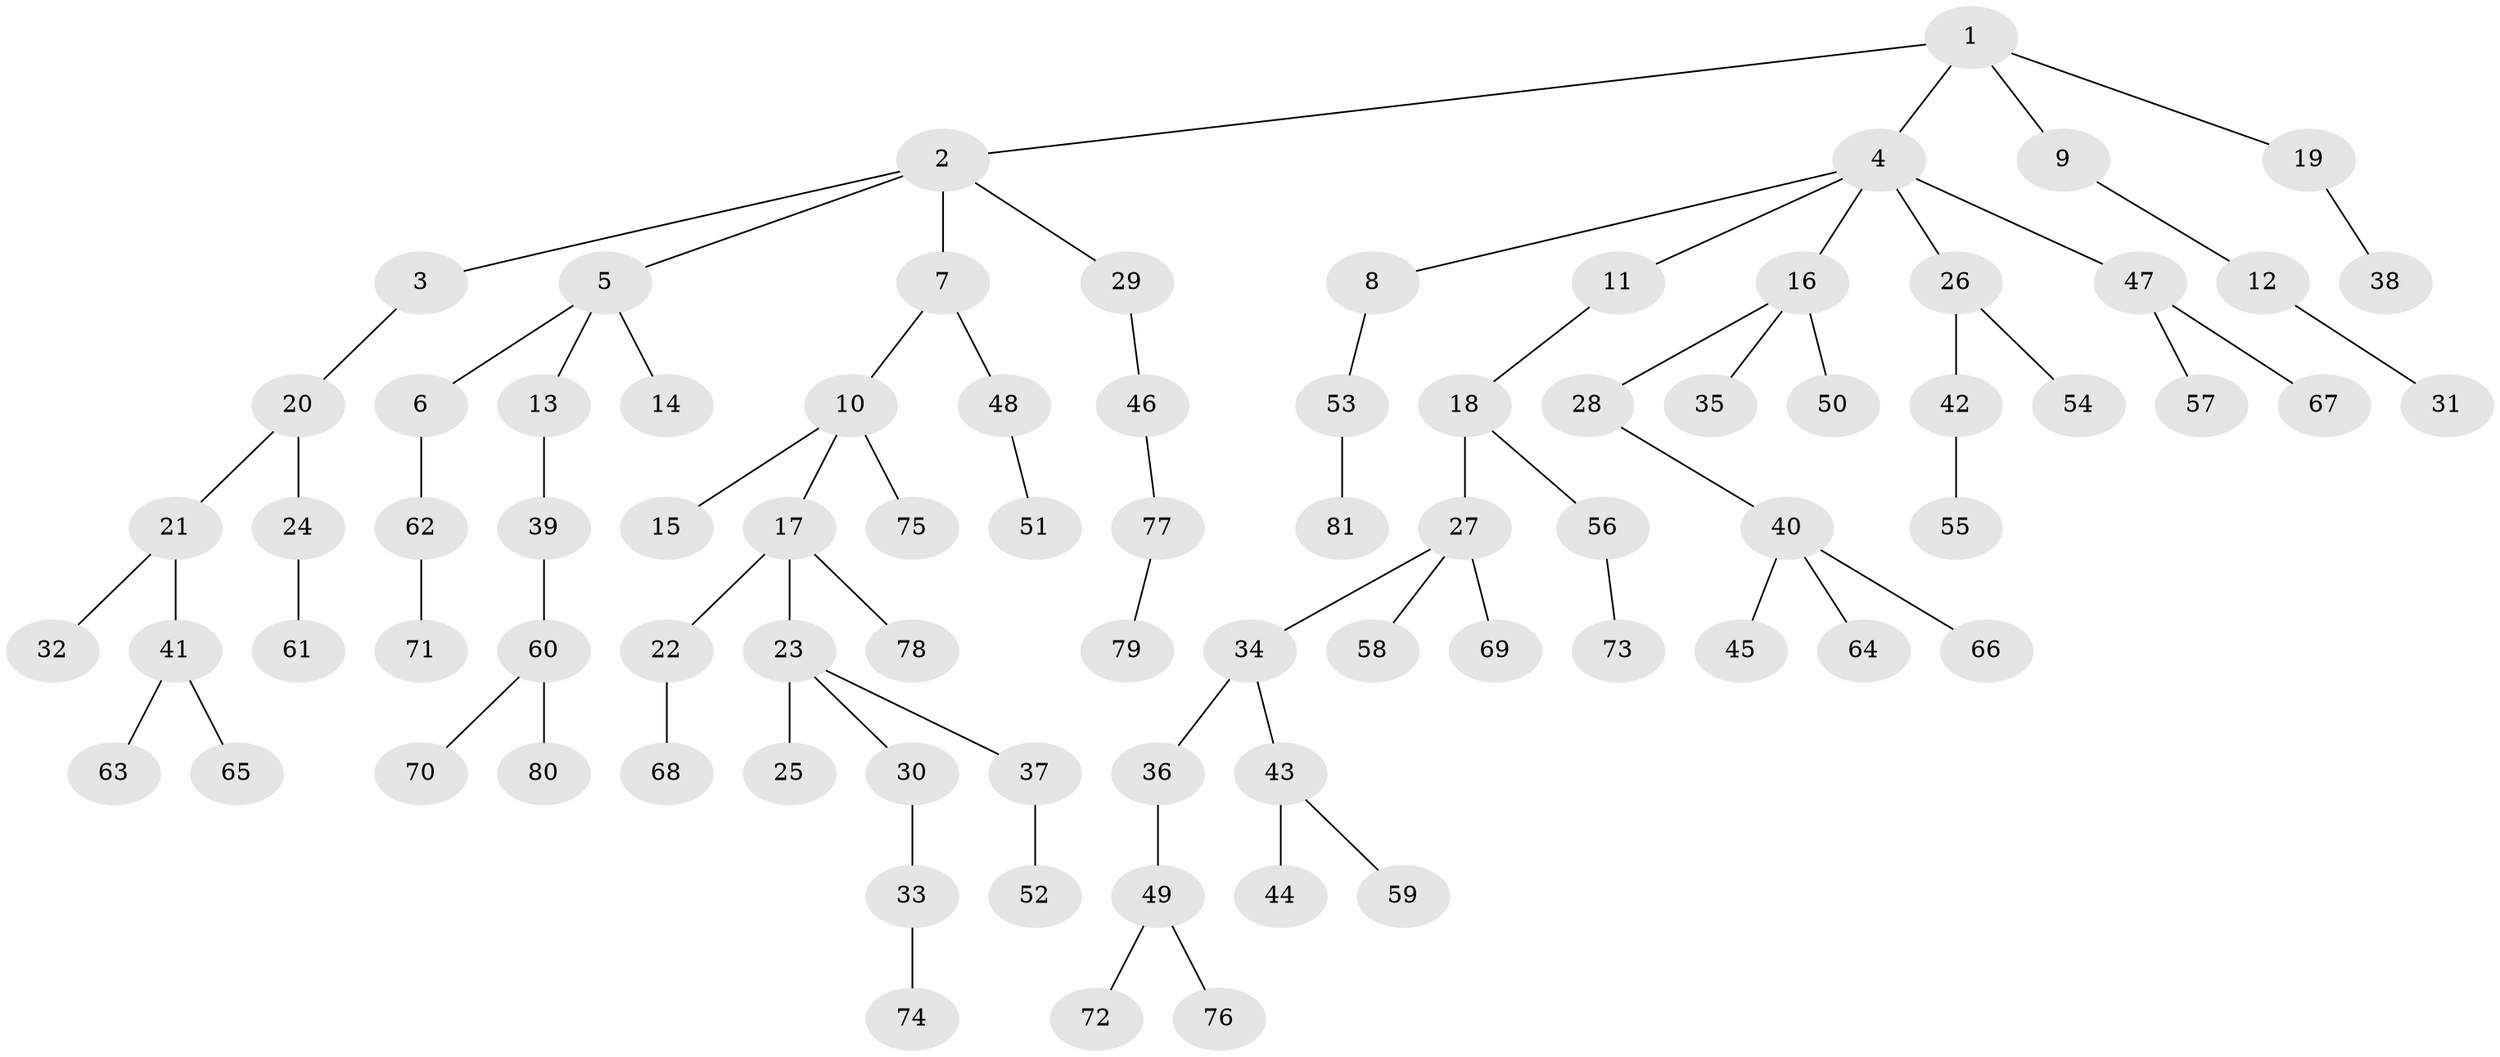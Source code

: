 // Generated by graph-tools (version 1.1) at 2025/50/03/09/25 03:50:21]
// undirected, 81 vertices, 80 edges
graph export_dot {
graph [start="1"]
  node [color=gray90,style=filled];
  1;
  2;
  3;
  4;
  5;
  6;
  7;
  8;
  9;
  10;
  11;
  12;
  13;
  14;
  15;
  16;
  17;
  18;
  19;
  20;
  21;
  22;
  23;
  24;
  25;
  26;
  27;
  28;
  29;
  30;
  31;
  32;
  33;
  34;
  35;
  36;
  37;
  38;
  39;
  40;
  41;
  42;
  43;
  44;
  45;
  46;
  47;
  48;
  49;
  50;
  51;
  52;
  53;
  54;
  55;
  56;
  57;
  58;
  59;
  60;
  61;
  62;
  63;
  64;
  65;
  66;
  67;
  68;
  69;
  70;
  71;
  72;
  73;
  74;
  75;
  76;
  77;
  78;
  79;
  80;
  81;
  1 -- 2;
  1 -- 4;
  1 -- 9;
  1 -- 19;
  2 -- 3;
  2 -- 5;
  2 -- 7;
  2 -- 29;
  3 -- 20;
  4 -- 8;
  4 -- 11;
  4 -- 16;
  4 -- 26;
  4 -- 47;
  5 -- 6;
  5 -- 13;
  5 -- 14;
  6 -- 62;
  7 -- 10;
  7 -- 48;
  8 -- 53;
  9 -- 12;
  10 -- 15;
  10 -- 17;
  10 -- 75;
  11 -- 18;
  12 -- 31;
  13 -- 39;
  16 -- 28;
  16 -- 35;
  16 -- 50;
  17 -- 22;
  17 -- 23;
  17 -- 78;
  18 -- 27;
  18 -- 56;
  19 -- 38;
  20 -- 21;
  20 -- 24;
  21 -- 32;
  21 -- 41;
  22 -- 68;
  23 -- 25;
  23 -- 30;
  23 -- 37;
  24 -- 61;
  26 -- 42;
  26 -- 54;
  27 -- 34;
  27 -- 58;
  27 -- 69;
  28 -- 40;
  29 -- 46;
  30 -- 33;
  33 -- 74;
  34 -- 36;
  34 -- 43;
  36 -- 49;
  37 -- 52;
  39 -- 60;
  40 -- 45;
  40 -- 64;
  40 -- 66;
  41 -- 63;
  41 -- 65;
  42 -- 55;
  43 -- 44;
  43 -- 59;
  46 -- 77;
  47 -- 57;
  47 -- 67;
  48 -- 51;
  49 -- 72;
  49 -- 76;
  53 -- 81;
  56 -- 73;
  60 -- 70;
  60 -- 80;
  62 -- 71;
  77 -- 79;
}
